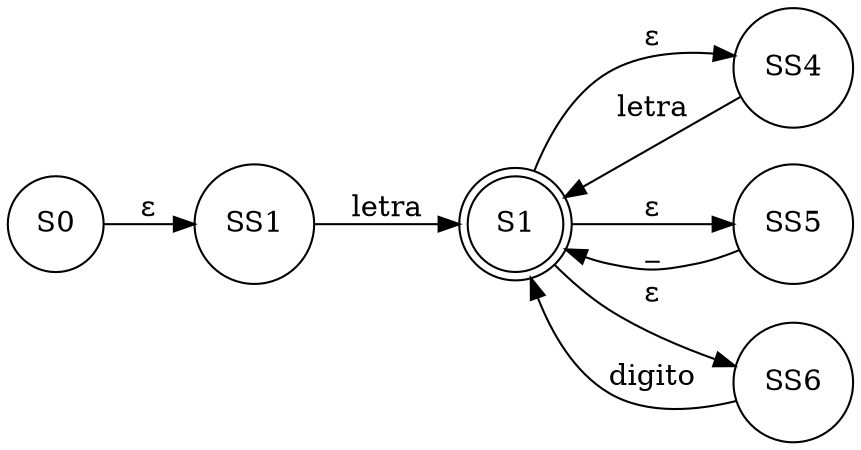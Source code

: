 digraph G{
rankdir=LR
node[shape=circle]
nodo0 [ label ="S0"];
nodo1 [ label ="S1", shape=doublecircle ];
nodo0->SS1 [label = "ε"]
SS1->nodo1 [label = "letra"]
nodo1->SS4 [label = "ε"]
SS4->nodo1 [label = "letra"]
nodo1->SS5 [label = "ε"]
SS5->nodo1 [label = "_"]
nodo1->SS6 [label = "ε"]
SS6->nodo1 [label = "digito"]
}
